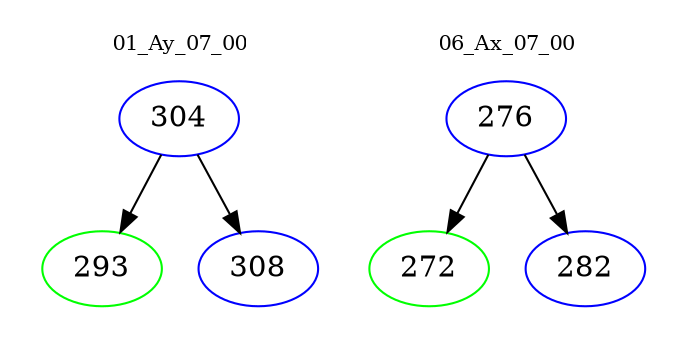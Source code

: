 digraph{
subgraph cluster_0 {
color = white
label = "01_Ay_07_00";
fontsize=10;
T0_304 [label="304", color="blue"]
T0_304 -> T0_293 [color="black"]
T0_293 [label="293", color="green"]
T0_304 -> T0_308 [color="black"]
T0_308 [label="308", color="blue"]
}
subgraph cluster_1 {
color = white
label = "06_Ax_07_00";
fontsize=10;
T1_276 [label="276", color="blue"]
T1_276 -> T1_272 [color="black"]
T1_272 [label="272", color="green"]
T1_276 -> T1_282 [color="black"]
T1_282 [label="282", color="blue"]
}
}
